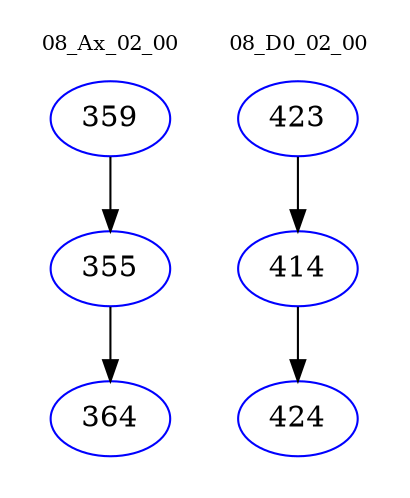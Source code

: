 digraph{
subgraph cluster_0 {
color = white
label = "08_Ax_02_00";
fontsize=10;
T0_359 [label="359", color="blue"]
T0_359 -> T0_355 [color="black"]
T0_355 [label="355", color="blue"]
T0_355 -> T0_364 [color="black"]
T0_364 [label="364", color="blue"]
}
subgraph cluster_1 {
color = white
label = "08_D0_02_00";
fontsize=10;
T1_423 [label="423", color="blue"]
T1_423 -> T1_414 [color="black"]
T1_414 [label="414", color="blue"]
T1_414 -> T1_424 [color="black"]
T1_424 [label="424", color="blue"]
}
}
